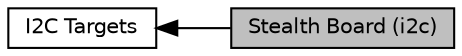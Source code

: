 digraph "Stealth Board (i2c)"
{
  edge [fontname="Helvetica",fontsize="10",labelfontname="Helvetica",labelfontsize="10"];
  node [fontname="Helvetica",fontsize="10",shape=box];
  rankdir=LR;
  Node2 [label="I2C Targets",height=0.2,width=0.4,color="black", fillcolor="white", style="filled",URL="$group__I2CTargets.html",tooltip="I2C Targets."];
  Node1 [label="Stealth Board (i2c)",height=0.2,width=0.4,color="black", fillcolor="grey75", style="filled", fontcolor="black",tooltip="Control SureRobotics Stealth Board via i2c."];
  Node2->Node1 [shape=plaintext, dir="back", style="solid"];
}
